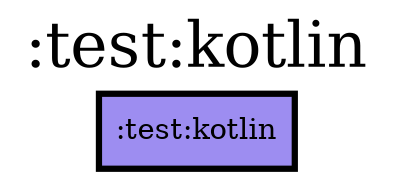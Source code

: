 digraph {
edge ["dir"="forward"]
graph ["dpi"="100","label"=":test:kotlin","labelloc"="t","fontsize"="30","ranksep"="1.5","rankdir"="TB"]
node ["style"="filled"]
":test:kotlin" ["fillcolor"="#9D8DF1","color"="black","penwidth"="3","shape"="box"]
{
edge ["dir"="none"]
graph ["rank"="same"]
":test:kotlin"
}
}
